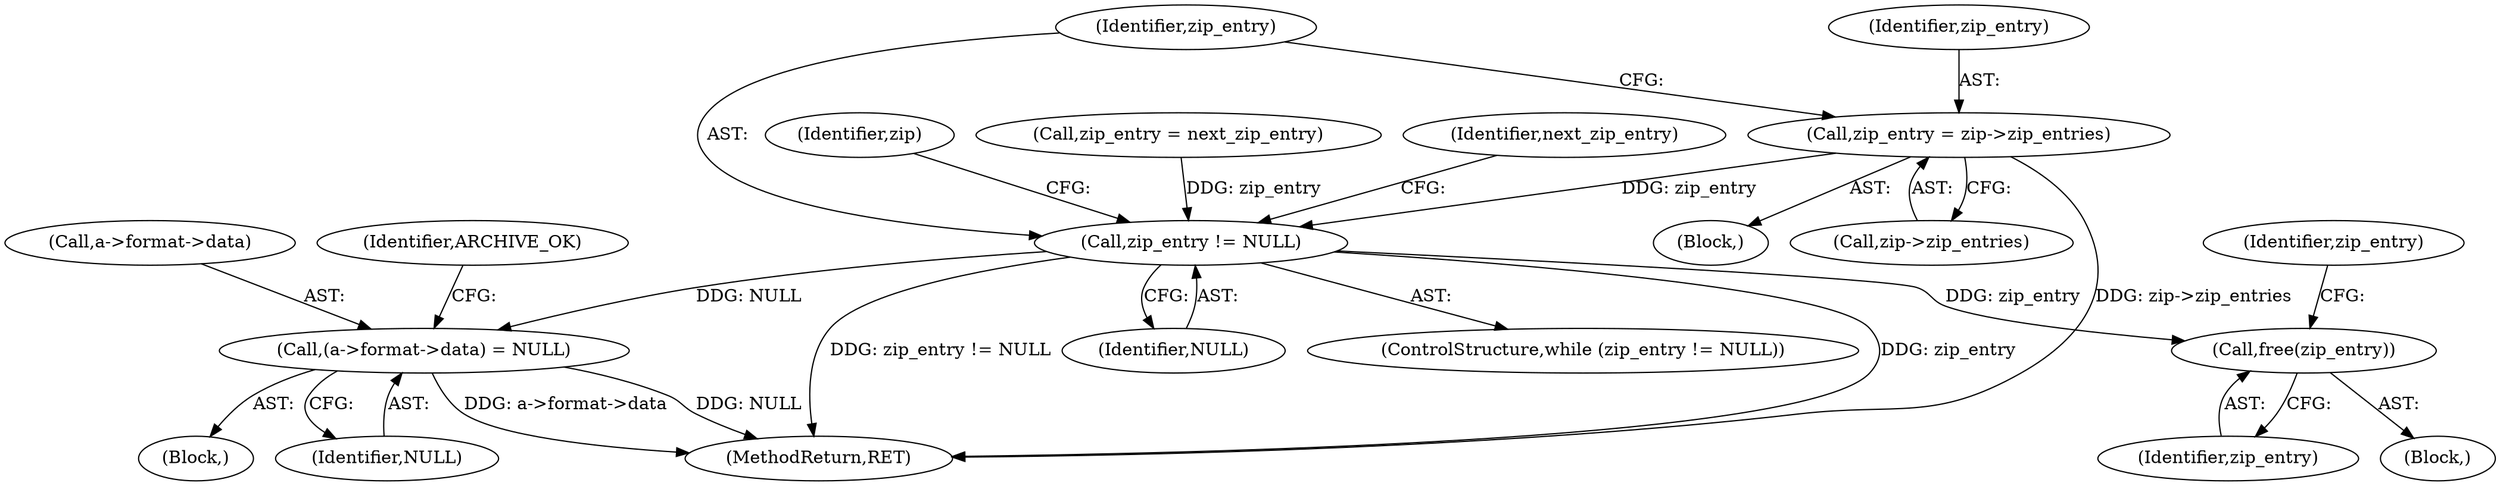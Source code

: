 digraph "0_libarchive_ba641f73f3d758d9032b3f0e5597a9c6e593a505@pointer" {
"1000162" [label="(Call,zip_entry = zip->zip_entries)"];
"1000168" [label="(Call,zip_entry != NULL)"];
"1000182" [label="(Call,free(zip_entry))"];
"1000228" [label="(Call,(a->format->data) = NULL)"];
"1000189" [label="(Identifier,zip)"];
"1000184" [label="(Call,zip_entry = next_zip_entry)"];
"1000102" [label="(Block,)"];
"1000170" [label="(Identifier,NULL)"];
"1000182" [label="(Call,free(zip_entry))"];
"1000163" [label="(Identifier,zip_entry)"];
"1000237" [label="(MethodReturn,RET)"];
"1000167" [label="(ControlStructure,while (zip_entry != NULL))"];
"1000236" [label="(Identifier,ARCHIVE_OK)"];
"1000173" [label="(Identifier,next_zip_entry)"];
"1000168" [label="(Call,zip_entry != NULL)"];
"1000161" [label="(Block,)"];
"1000183" [label="(Identifier,zip_entry)"];
"1000228" [label="(Call,(a->format->data) = NULL)"];
"1000185" [label="(Identifier,zip_entry)"];
"1000234" [label="(Identifier,NULL)"];
"1000171" [label="(Block,)"];
"1000169" [label="(Identifier,zip_entry)"];
"1000164" [label="(Call,zip->zip_entries)"];
"1000162" [label="(Call,zip_entry = zip->zip_entries)"];
"1000229" [label="(Call,a->format->data)"];
"1000162" -> "1000161"  [label="AST: "];
"1000162" -> "1000164"  [label="CFG: "];
"1000163" -> "1000162"  [label="AST: "];
"1000164" -> "1000162"  [label="AST: "];
"1000169" -> "1000162"  [label="CFG: "];
"1000162" -> "1000237"  [label="DDG: zip->zip_entries"];
"1000162" -> "1000168"  [label="DDG: zip_entry"];
"1000168" -> "1000167"  [label="AST: "];
"1000168" -> "1000170"  [label="CFG: "];
"1000169" -> "1000168"  [label="AST: "];
"1000170" -> "1000168"  [label="AST: "];
"1000173" -> "1000168"  [label="CFG: "];
"1000189" -> "1000168"  [label="CFG: "];
"1000168" -> "1000237"  [label="DDG: zip_entry"];
"1000168" -> "1000237"  [label="DDG: zip_entry != NULL"];
"1000184" -> "1000168"  [label="DDG: zip_entry"];
"1000168" -> "1000182"  [label="DDG: zip_entry"];
"1000168" -> "1000228"  [label="DDG: NULL"];
"1000182" -> "1000171"  [label="AST: "];
"1000182" -> "1000183"  [label="CFG: "];
"1000183" -> "1000182"  [label="AST: "];
"1000185" -> "1000182"  [label="CFG: "];
"1000228" -> "1000102"  [label="AST: "];
"1000228" -> "1000234"  [label="CFG: "];
"1000229" -> "1000228"  [label="AST: "];
"1000234" -> "1000228"  [label="AST: "];
"1000236" -> "1000228"  [label="CFG: "];
"1000228" -> "1000237"  [label="DDG: a->format->data"];
"1000228" -> "1000237"  [label="DDG: NULL"];
}

